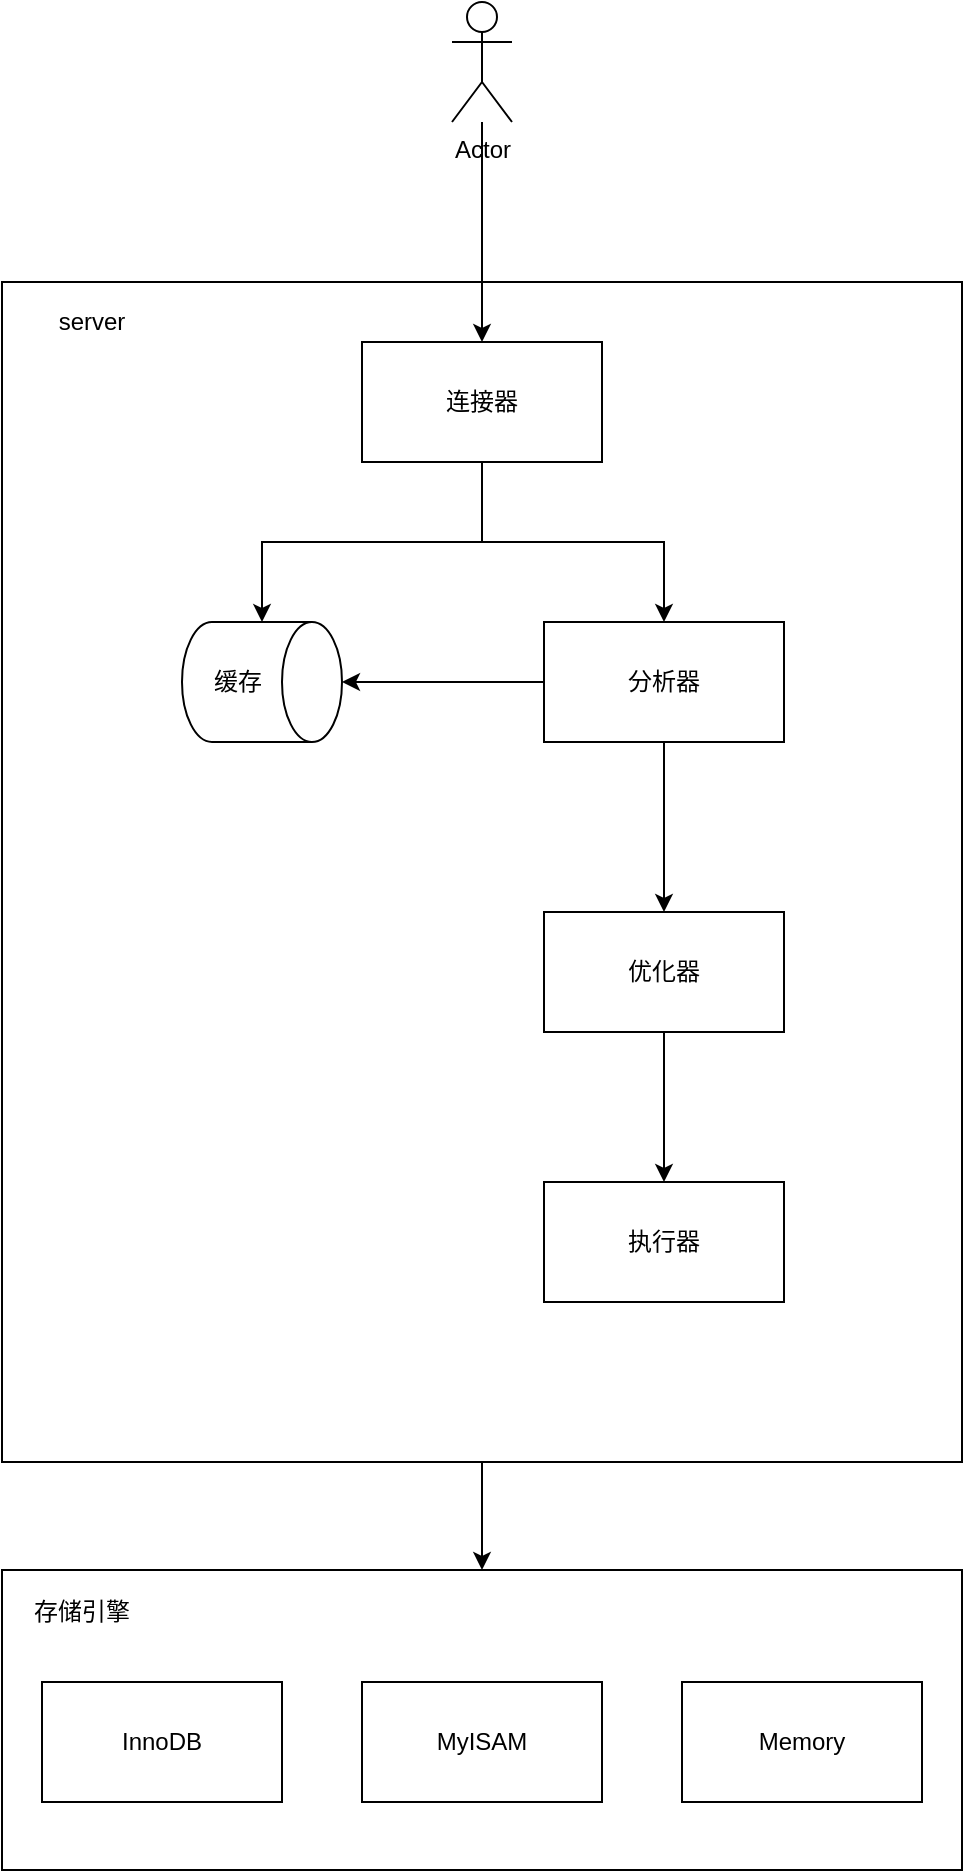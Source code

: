 <mxfile version="22.0.3" type="device">
  <diagram name="第 1 页" id="WxO3pIIVluApQEACgnS8">
    <mxGraphModel dx="2074" dy="1267" grid="1" gridSize="10" guides="1" tooltips="1" connect="1" arrows="1" fold="1" page="1" pageScale="1" pageWidth="827" pageHeight="1169" math="0" shadow="0">
      <root>
        <mxCell id="0" />
        <mxCell id="1" parent="0" />
        <mxCell id="rjOug2fGspKABNxj55r_-20" style="edgeStyle=orthogonalEdgeStyle;rounded=0;orthogonalLoop=1;jettySize=auto;html=1;entryX=0.5;entryY=0;entryDx=0;entryDy=0;" edge="1" parent="1" source="rjOug2fGspKABNxj55r_-1" target="rjOug2fGspKABNxj55r_-15">
          <mxGeometry relative="1" as="geometry" />
        </mxCell>
        <mxCell id="rjOug2fGspKABNxj55r_-1" value="" style="rounded=0;whiteSpace=wrap;html=1;" vertex="1" parent="1">
          <mxGeometry x="200" y="240" width="480" height="590" as="geometry" />
        </mxCell>
        <mxCell id="rjOug2fGspKABNxj55r_-9" style="edgeStyle=orthogonalEdgeStyle;rounded=0;orthogonalLoop=1;jettySize=auto;html=1;exitX=0.5;exitY=1;exitDx=0;exitDy=0;" edge="1" parent="1" source="rjOug2fGspKABNxj55r_-2" target="rjOug2fGspKABNxj55r_-4">
          <mxGeometry relative="1" as="geometry" />
        </mxCell>
        <mxCell id="rjOug2fGspKABNxj55r_-10" style="edgeStyle=orthogonalEdgeStyle;rounded=0;orthogonalLoop=1;jettySize=auto;html=1;exitX=0.5;exitY=1;exitDx=0;exitDy=0;entryX=0.5;entryY=0;entryDx=0;entryDy=0;" edge="1" parent="1" source="rjOug2fGspKABNxj55r_-2" target="rjOug2fGspKABNxj55r_-3">
          <mxGeometry relative="1" as="geometry" />
        </mxCell>
        <mxCell id="rjOug2fGspKABNxj55r_-2" value="连接器" style="rounded=0;whiteSpace=wrap;html=1;" vertex="1" parent="1">
          <mxGeometry x="380" y="270" width="120" height="60" as="geometry" />
        </mxCell>
        <mxCell id="rjOug2fGspKABNxj55r_-11" style="edgeStyle=orthogonalEdgeStyle;rounded=0;orthogonalLoop=1;jettySize=auto;html=1;exitX=0;exitY=0.5;exitDx=0;exitDy=0;" edge="1" parent="1" source="rjOug2fGspKABNxj55r_-3" target="rjOug2fGspKABNxj55r_-4">
          <mxGeometry relative="1" as="geometry" />
        </mxCell>
        <mxCell id="rjOug2fGspKABNxj55r_-12" style="edgeStyle=orthogonalEdgeStyle;rounded=0;orthogonalLoop=1;jettySize=auto;html=1;entryX=0.5;entryY=0;entryDx=0;entryDy=0;" edge="1" parent="1" source="rjOug2fGspKABNxj55r_-3" target="rjOug2fGspKABNxj55r_-5">
          <mxGeometry relative="1" as="geometry" />
        </mxCell>
        <mxCell id="rjOug2fGspKABNxj55r_-3" value="分析器" style="rounded=0;whiteSpace=wrap;html=1;" vertex="1" parent="1">
          <mxGeometry x="471" y="410" width="120" height="60" as="geometry" />
        </mxCell>
        <mxCell id="rjOug2fGspKABNxj55r_-4" value="缓存" style="shape=cylinder3;whiteSpace=wrap;html=1;boundedLbl=1;backgroundOutline=1;size=15;direction=south;" vertex="1" parent="1">
          <mxGeometry x="290" y="410" width="80" height="60" as="geometry" />
        </mxCell>
        <mxCell id="rjOug2fGspKABNxj55r_-13" style="edgeStyle=orthogonalEdgeStyle;rounded=0;orthogonalLoop=1;jettySize=auto;html=1;entryX=0.5;entryY=0;entryDx=0;entryDy=0;" edge="1" parent="1" source="rjOug2fGspKABNxj55r_-5" target="rjOug2fGspKABNxj55r_-6">
          <mxGeometry relative="1" as="geometry" />
        </mxCell>
        <mxCell id="rjOug2fGspKABNxj55r_-5" value="优化器" style="rounded=0;whiteSpace=wrap;html=1;" vertex="1" parent="1">
          <mxGeometry x="471" y="555" width="120" height="60" as="geometry" />
        </mxCell>
        <mxCell id="rjOug2fGspKABNxj55r_-6" value="执行器" style="rounded=0;whiteSpace=wrap;html=1;" vertex="1" parent="1">
          <mxGeometry x="471" y="690" width="120" height="60" as="geometry" />
        </mxCell>
        <mxCell id="rjOug2fGspKABNxj55r_-8" style="edgeStyle=orthogonalEdgeStyle;rounded=0;orthogonalLoop=1;jettySize=auto;html=1;entryX=0.5;entryY=0;entryDx=0;entryDy=0;" edge="1" parent="1" source="rjOug2fGspKABNxj55r_-7" target="rjOug2fGspKABNxj55r_-2">
          <mxGeometry relative="1" as="geometry" />
        </mxCell>
        <mxCell id="rjOug2fGspKABNxj55r_-7" value="Actor" style="shape=umlActor;verticalLabelPosition=bottom;verticalAlign=top;html=1;outlineConnect=0;" vertex="1" parent="1">
          <mxGeometry x="425" y="100" width="30" height="60" as="geometry" />
        </mxCell>
        <mxCell id="rjOug2fGspKABNxj55r_-14" value="server" style="text;html=1;strokeColor=none;fillColor=none;align=center;verticalAlign=middle;whiteSpace=wrap;rounded=0;" vertex="1" parent="1">
          <mxGeometry x="210" y="240" width="70" height="40" as="geometry" />
        </mxCell>
        <mxCell id="rjOug2fGspKABNxj55r_-15" value="" style="rounded=0;whiteSpace=wrap;html=1;" vertex="1" parent="1">
          <mxGeometry x="200" y="884" width="480" height="150" as="geometry" />
        </mxCell>
        <mxCell id="rjOug2fGspKABNxj55r_-16" value="存储引擎" style="text;html=1;strokeColor=none;fillColor=none;align=center;verticalAlign=middle;whiteSpace=wrap;rounded=0;" vertex="1" parent="1">
          <mxGeometry x="210" y="890" width="60" height="30" as="geometry" />
        </mxCell>
        <mxCell id="rjOug2fGspKABNxj55r_-17" value="InnoDB" style="rounded=0;whiteSpace=wrap;html=1;" vertex="1" parent="1">
          <mxGeometry x="220" y="940" width="120" height="60" as="geometry" />
        </mxCell>
        <mxCell id="rjOug2fGspKABNxj55r_-18" value="MyISAM" style="rounded=0;whiteSpace=wrap;html=1;" vertex="1" parent="1">
          <mxGeometry x="380" y="940" width="120" height="60" as="geometry" />
        </mxCell>
        <mxCell id="rjOug2fGspKABNxj55r_-19" value="Memory" style="rounded=0;whiteSpace=wrap;html=1;" vertex="1" parent="1">
          <mxGeometry x="540" y="940" width="120" height="60" as="geometry" />
        </mxCell>
      </root>
    </mxGraphModel>
  </diagram>
</mxfile>
